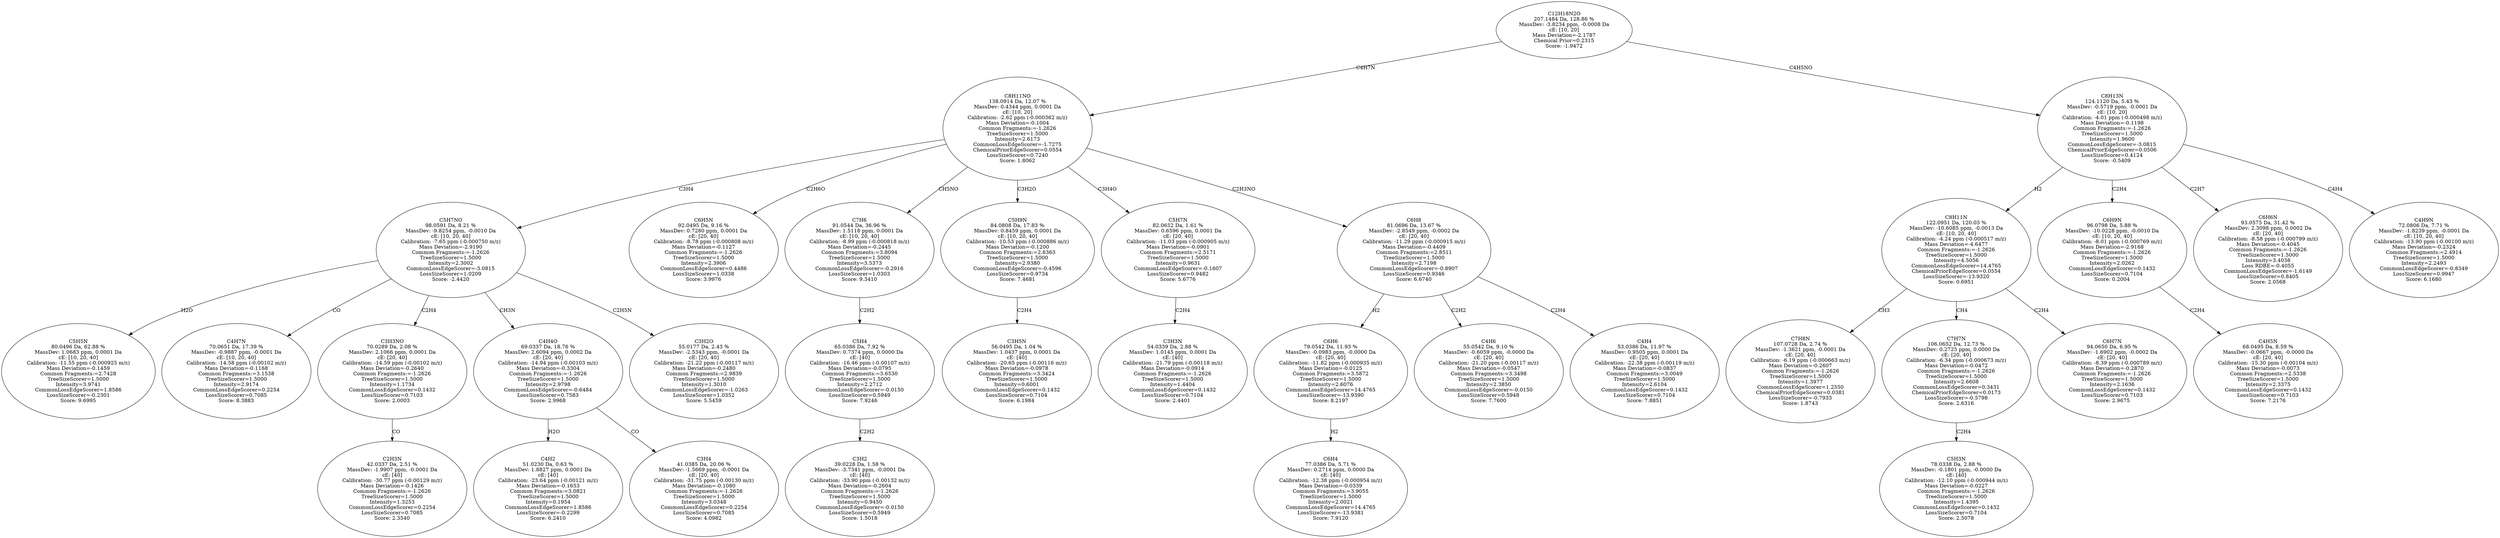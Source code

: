 strict digraph {
v1 [label="C5H5N\n80.0496 Da, 62.88 %\nMassDev: 1.0683 ppm, 0.0001 Da\ncE: [10, 20, 40]\nCalibration: -11.55 ppm (-0.000925 m/z)\nMass Deviation=-0.1459\nCommon Fragments:=2.7428\nTreeSizeScorer=1.5000\nIntensity=3.9741\nCommonLossEdgeScorer=1.8586\nLossSizeScorer=-0.2301\nScore: 9.6995"];
v2 [label="C4H7N\n70.0651 Da, 17.39 %\nMassDev: -0.9887 ppm, -0.0001 Da\ncE: [10, 20, 40]\nCalibration: -14.58 ppm (-0.00102 m/z)\nMass Deviation=-0.1168\nCommon Fragments:=3.1538\nTreeSizeScorer=1.5000\nIntensity=2.9174\nCommonLossEdgeScorer=0.2254\nLossSizeScorer=0.7085\nScore: 8.3883"];
v3 [label="C2H3N\n42.0337 Da, 2.51 %\nMassDev: -1.9907 ppm, -0.0001 Da\ncE: [40]\nCalibration: -30.77 ppm (-0.00129 m/z)\nMass Deviation=-0.1426\nCommon Fragments:=-1.2626\nTreeSizeScorer=1.5000\nIntensity=1.3253\nCommonLossEdgeScorer=0.2254\nLossSizeScorer=0.7085\nScore: 2.3540"];
v4 [label="C3H3NO\n70.0289 Da, 2.08 %\nMassDev: 2.1066 ppm, 0.0001 Da\ncE: [20, 40]\nCalibration: -14.59 ppm (-0.00102 m/z)\nMass Deviation=-0.2640\nCommon Fragments:=-1.2626\nTreeSizeScorer=1.5000\nIntensity=1.1734\nCommonLossEdgeScorer=0.1432\nLossSizeScorer=0.7103\nScore: 2.0003"];
v5 [label="C4H2\n51.0230 Da, 0.63 %\nMassDev: 1.8827 ppm, 0.0001 Da\ncE: [40]\nCalibration: -23.64 ppm (-0.00121 m/z)\nMass Deviation=-0.1653\nCommon Fragments:=3.0821\nTreeSizeScorer=1.5000\nIntensity=0.1954\nCommonLossEdgeScorer=1.8586\nLossSizeScorer=-0.2299\nScore: 6.2410"];
v6 [label="C3H4\n41.0385 Da, 20.06 %\nMassDev: -1.5669 ppm, -0.0001 Da\ncE: [20, 40]\nCalibration: -31.75 ppm (-0.00130 m/z)\nMass Deviation=-0.1080\nCommon Fragments:=-1.2626\nTreeSizeScorer=1.5000\nIntensity=3.0348\nCommonLossEdgeScorer=0.2254\nLossSizeScorer=0.7085\nScore: 4.0982"];
v7 [label="C4H4O\n69.0337 Da, 18.76 %\nMassDev: 2.6094 ppm, 0.0002 Da\ncE: [20, 40]\nCalibration: -14.94 ppm (-0.00103 m/z)\nMass Deviation=-0.3304\nCommon Fragments:=-1.2626\nTreeSizeScorer=1.5000\nIntensity=2.9798\nCommonLossEdgeScorer=-0.6484\nLossSizeScorer=0.7583\nScore: 2.9968"];
v8 [label="C3H2O\n55.0177 Da, 2.43 %\nMassDev: -2.5343 ppm, -0.0001 Da\ncE: [20, 40]\nCalibration: -21.22 ppm (-0.00117 m/z)\nMass Deviation=-0.2480\nCommon Fragments:=2.9839\nTreeSizeScorer=1.5000\nIntensity=1.3010\nCommonLossEdgeScorer=-1.0263\nLossSizeScorer=1.0352\nScore: 5.5459"];
v9 [label="C5H7NO\n98.0591 Da, 8.21 %\nMassDev: -9.8254 ppm, -0.0010 Da\ncE: [10, 20, 40]\nCalibration: -7.65 ppm (-0.000750 m/z)\nMass Deviation=-2.9190\nCommon Fragments:=-1.2626\nTreeSizeScorer=1.5000\nIntensity=2.3002\nCommonLossEdgeScorer=-3.0815\nLossSizeScorer=1.0209\nScore: -2.4420"];
v10 [label="C6H5N\n92.0495 Da, 9.16 %\nMassDev: 0.7280 ppm, 0.0001 Da\ncE: [20, 40]\nCalibration: -8.78 ppm (-0.000808 m/z)\nMass Deviation=-0.1127\nCommon Fragments:=-1.2626\nTreeSizeScorer=1.5000\nIntensity=2.3906\nCommonLossEdgeScorer=0.4486\nLossSizeScorer=1.0338\nScore: 3.9976"];
v11 [label="C3H2\n39.0228 Da, 1.58 %\nMassDev: -3.7341 ppm, -0.0001 Da\ncE: [40]\nCalibration: -33.90 ppm (-0.00132 m/z)\nMass Deviation=-0.2604\nCommon Fragments:=-1.2626\nTreeSizeScorer=1.5000\nIntensity=0.9450\nCommonLossEdgeScorer=-0.0150\nLossSizeScorer=0.5949\nScore: 1.5018"];
v12 [label="C5H4\n65.0386 Da, 7.92 %\nMassDev: 0.7374 ppm, 0.0000 Da\ncE: [40]\nCalibration: -16.46 ppm (-0.00107 m/z)\nMass Deviation=-0.0795\nCommon Fragments:=3.6530\nTreeSizeScorer=1.5000\nIntensity=2.2712\nCommonLossEdgeScorer=-0.0150\nLossSizeScorer=0.5949\nScore: 7.9246"];
v13 [label="C7H6\n91.0544 Da, 36.96 %\nMassDev: 1.5118 ppm, 0.0001 Da\ncE: [10, 20, 40]\nCalibration: -8.99 ppm (-0.000818 m/z)\nMass Deviation=-0.2445\nCommon Fragments:=3.8094\nTreeSizeScorer=1.5000\nIntensity=3.5373\nCommonLossEdgeScorer=-0.2916\nLossSizeScorer=1.0303\nScore: 9.3410"];
v14 [label="C3H5N\n56.0495 Da, 1.04 %\nMassDev: 1.0437 ppm, 0.0001 Da\ncE: [40]\nCalibration: -20.65 ppm (-0.00116 m/z)\nMass Deviation=-0.0978\nCommon Fragments:=3.3424\nTreeSizeScorer=1.5000\nIntensity=0.6001\nCommonLossEdgeScorer=0.1432\nLossSizeScorer=0.7104\nScore: 6.1984"];
v15 [label="C5H9N\n84.0808 Da, 17.83 %\nMassDev: 0.8459 ppm, 0.0001 Da\ncE: [10, 20, 40]\nCalibration: -10.53 ppm (-0.000886 m/z)\nMass Deviation=-0.1200\nCommon Fragments:=2.6363\nTreeSizeScorer=1.5000\nIntensity=2.9380\nCommonLossEdgeScorer=-0.4596\nLossSizeScorer=0.9734\nScore: 7.4681"];
v16 [label="C3H3N\n54.0339 Da, 2.88 %\nMassDev: 1.0145 ppm, 0.0001 Da\ncE: [40]\nCalibration: -21.79 ppm (-0.00118 m/z)\nMass Deviation=-0.0914\nCommon Fragments:=-1.2626\nTreeSizeScorer=1.5000\nIntensity=1.4404\nCommonLossEdgeScorer=0.1432\nLossSizeScorer=0.7104\nScore: 2.4401"];
v17 [label="C5H7N\n82.0652 Da, 1.61 %\nMassDev: 0.6596 ppm, 0.0001 Da\ncE: [20, 40]\nCalibration: -11.03 ppm (-0.000905 m/z)\nMass Deviation=-0.0901\nCommon Fragments:=2.5171\nTreeSizeScorer=1.5000\nIntensity=0.9631\nCommonLossEdgeScorer=-0.1607\nLossSizeScorer=0.9482\nScore: 5.6776"];
v18 [label="C6H4\n77.0386 Da, 5.71 %\nMassDev: 0.2714 ppm, 0.0000 Da\ncE: [40]\nCalibration: -12.38 ppm (-0.000954 m/z)\nMass Deviation=-0.0339\nCommon Fragments:=3.9055\nTreeSizeScorer=1.5000\nIntensity=2.0021\nCommonLossEdgeScorer=14.4765\nLossSizeScorer=-13.9381\nScore: 7.9120"];
v19 [label="C6H6\n79.0542 Da, 11.93 %\nMassDev: -0.0983 ppm, -0.0000 Da\ncE: [20, 40]\nCalibration: -11.82 ppm (-0.000935 m/z)\nMass Deviation=-0.0125\nCommon Fragments:=3.5872\nTreeSizeScorer=1.5000\nIntensity=2.6076\nCommonLossEdgeScorer=14.4765\nLossSizeScorer=-13.9390\nScore: 8.2197"];
v20 [label="C4H6\n55.0542 Da, 9.10 %\nMassDev: -0.6059 ppm, -0.0000 Da\ncE: [20, 40]\nCalibration: -21.20 ppm (-0.00117 m/z)\nMass Deviation=-0.0547\nCommon Fragments:=3.3498\nTreeSizeScorer=1.5000\nIntensity=2.3850\nCommonLossEdgeScorer=-0.0150\nLossSizeScorer=0.5948\nScore: 7.7600"];
v21 [label="C4H4\n53.0386 Da, 11.97 %\nMassDev: 0.9505 ppm, 0.0001 Da\ncE: [20, 40]\nCalibration: -22.38 ppm (-0.00119 m/z)\nMass Deviation=-0.0837\nCommon Fragments:=3.0049\nTreeSizeScorer=1.5000\nIntensity=2.6104\nCommonLossEdgeScorer=0.1432\nLossSizeScorer=0.7104\nScore: 7.8851"];
v22 [label="C6H8\n81.0696 Da, 13.67 %\nMassDev: -2.8549 ppm, -0.0002 Da\ncE: [20, 40]\nCalibration: -11.29 ppm (-0.000915 m/z)\nMass Deviation=-0.4409\nCommon Fragments:=2.8511\nTreeSizeScorer=1.5000\nIntensity=2.7198\nCommonLossEdgeScorer=-0.8907\nLossSizeScorer=0.9346\nScore: 6.6740"];
v23 [label="C8H11NO\n138.0914 Da, 12.07 %\nMassDev: 0.4344 ppm, 0.0001 Da\ncE: [10, 20]\nCalibration: -2.62 ppm (-0.000362 m/z)\nMass Deviation=-0.1004\nCommon Fragments:=-1.2626\nTreeSizeScorer=1.5000\nIntensity=2.6173\nCommonLossEdgeScorer=-1.7275\nChemicalPriorEdgeScorer=0.0554\nLossSizeScorer=0.7240\nScore: 1.8062"];
v24 [label="C7H8N\n107.0728 Da, 2.74 %\nMassDev: -1.3621 ppm, -0.0001 Da\ncE: [20, 40]\nCalibration: -6.19 ppm (-0.000663 m/z)\nMass Deviation=-0.2607\nCommon Fragments:=-1.2626\nTreeSizeScorer=1.5000\nIntensity=1.3977\nCommonLossEdgeScorer=1.2550\nChemicalPriorEdgeScorer=0.0381\nLossSizeScorer=-0.7933\nScore: 1.8743"];
v25 [label="C5H3N\n78.0338 Da, 2.88 %\nMassDev: -0.1801 ppm, -0.0000 Da\ncE: [40]\nCalibration: -12.10 ppm (-0.000944 m/z)\nMass Deviation=-0.0227\nCommon Fragments:=-1.2626\nTreeSizeScorer=1.5000\nIntensity=1.4395\nCommonLossEdgeScorer=0.1432\nLossSizeScorer=0.7104\nScore: 2.5078"];
v26 [label="C7H7N\n106.0652 Da, 12.73 %\nMassDev: 0.2725 ppm, 0.0000 Da\ncE: [20, 40]\nCalibration: -6.34 ppm (-0.000673 m/z)\nMass Deviation=-0.0472\nCommon Fragments:=-1.2626\nTreeSizeScorer=1.5000\nIntensity=2.6608\nCommonLossEdgeScorer=0.3431\nChemicalPriorEdgeScorer=0.0173\nLossSizeScorer=-0.5798\nScore: 2.6316"];
v27 [label="C6H7N\n94.0650 Da, 6.95 %\nMassDev: -1.6902 ppm, -0.0002 Da\ncE: [20, 40]\nCalibration: -8.39 ppm (-0.000789 m/z)\nMass Deviation=-0.2870\nCommon Fragments:=-1.2626\nTreeSizeScorer=1.5000\nIntensity=2.1636\nCommonLossEdgeScorer=0.1432\nLossSizeScorer=0.7103\nScore: 2.9675"];
v28 [label="C8H11N\n122.0951 Da, 120.03 %\nMassDev: -10.6085 ppm, -0.0013 Da\ncE: [10, 20, 40]\nCalibration: -4.24 ppm (-0.000517 m/z)\nMass Deviation=-4.6477\nCommon Fragments:=-1.2626\nTreeSizeScorer=1.5000\nIntensity=4.5056\nCommonLossEdgeScorer=14.4765\nChemicalPriorEdgeScorer=0.0554\nLossSizeScorer=-13.9320\nScore: 0.6951"];
v29 [label="C4H5N\n68.0495 Da, 8.59 %\nMassDev: -0.0667 ppm, -0.0000 Da\ncE: [20, 40]\nCalibration: -15.30 ppm (-0.00104 m/z)\nMass Deviation=-0.0073\nCommon Fragments:=2.5338\nTreeSizeScorer=1.5000\nIntensity=2.3375\nCommonLossEdgeScorer=0.1432\nLossSizeScorer=0.7103\nScore: 7.2176"];
v30 [label="C6H9N\n96.0798 Da, 5.88 %\nMassDev: -10.0228 ppm, -0.0010 Da\ncE: [10, 20, 40]\nCalibration: -8.01 ppm (-0.000769 m/z)\nMass Deviation=-2.9168\nCommon Fragments:=-1.2626\nTreeSizeScorer=1.5000\nIntensity=2.0262\nCommonLossEdgeScorer=0.1432\nLossSizeScorer=0.7104\nScore: 0.2004"];
v31 [label="C6H6N\n93.0575 Da, 31.42 %\nMassDev: 2.3098 ppm, 0.0002 Da\ncE: [20, 40]\nCalibration: -8.58 ppm (-0.000799 m/z)\nMass Deviation=-0.4045\nCommon Fragments:=-1.2626\nTreeSizeScorer=1.5000\nIntensity=3.4038\nLoss RDBE=-0.4055\nCommonLossEdgeScorer=-1.6149\nLossSizeScorer=0.8405\nScore: 2.0568"];
v32 [label="C4H9N\n72.0806 Da, 7.71 %\nMassDev: -1.8239 ppm, -0.0001 Da\ncE: [10, 20, 40]\nCalibration: -13.90 ppm (-0.00100 m/z)\nMass Deviation=-0.2324\nCommon Fragments:=2.4914\nTreeSizeScorer=1.5000\nIntensity=2.2493\nCommonLossEdgeScorer=-0.8349\nLossSizeScorer=0.9947\nScore: 6.1680"];
v33 [label="C8H13N\n124.1120 Da, 5.43 %\nMassDev: -0.5719 ppm, -0.0001 Da\ncE: [10, 20]\nCalibration: -4.01 ppm (-0.000498 m/z)\nMass Deviation=-0.1198\nCommon Fragments:=-1.2626\nTreeSizeScorer=1.5000\nIntensity=1.9600\nCommonLossEdgeScorer=-3.0815\nChemicalPriorEdgeScorer=0.0506\nLossSizeScorer=0.4124\nScore: -0.5409"];
v34 [label="C12H18N2O\n207.1484 Da, 128.86 %\nMassDev: -3.8234 ppm, -0.0008 Da\ncE: [10, 20]\nMass Deviation=-2.1787\nChemical Prior=0.2315\nScore: -1.9472"];
v9 -> v1 [label="H2O"];
v9 -> v2 [label="CO"];
v4 -> v3 [label="CO"];
v9 -> v4 [label="C2H4"];
v7 -> v5 [label="H2O"];
v7 -> v6 [label="CO"];
v9 -> v7 [label="CH3N"];
v9 -> v8 [label="C2H5N"];
v23 -> v9 [label="C3H4"];
v23 -> v10 [label="C2H6O"];
v12 -> v11 [label="C2H2"];
v13 -> v12 [label="C2H2"];
v23 -> v13 [label="CH5NO"];
v15 -> v14 [label="C2H4"];
v23 -> v15 [label="C3H2O"];
v17 -> v16 [label="C2H4"];
v23 -> v17 [label="C3H4O"];
v19 -> v18 [label="H2"];
v22 -> v19 [label="H2"];
v22 -> v20 [label="C2H2"];
v22 -> v21 [label="C2H4"];
v23 -> v22 [label="C2H3NO"];
v34 -> v23 [label="C4H7N"];
v28 -> v24 [label="CH3"];
v26 -> v25 [label="C2H4"];
v28 -> v26 [label="CH4"];
v28 -> v27 [label="C2H4"];
v33 -> v28 [label="H2"];
v30 -> v29 [label="C2H4"];
v33 -> v30 [label="C2H4"];
v33 -> v31 [label="C2H7"];
v33 -> v32 [label="C4H4"];
v34 -> v33 [label="C4H5NO"];
}
